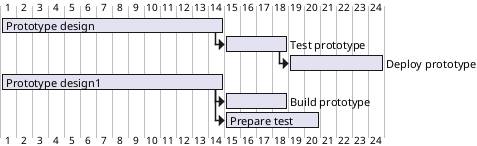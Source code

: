 @startgantt use_then
' It's possible to use the then keyword to denote consecutive tasks.
[Prototype design] lasts 14 days
then [Test prototype] lasts 4 days
then [Deploy prototype] lasts 6 days

' You can also use arrow ->

[Prototype design1] lasts 14 days
[Build prototype] lasts 4 days
[Prepare test] lasts 6 days
[Prototype design1] -> [Build prototype]
[Prototype design1] -> [Prepare test]
@endgantt